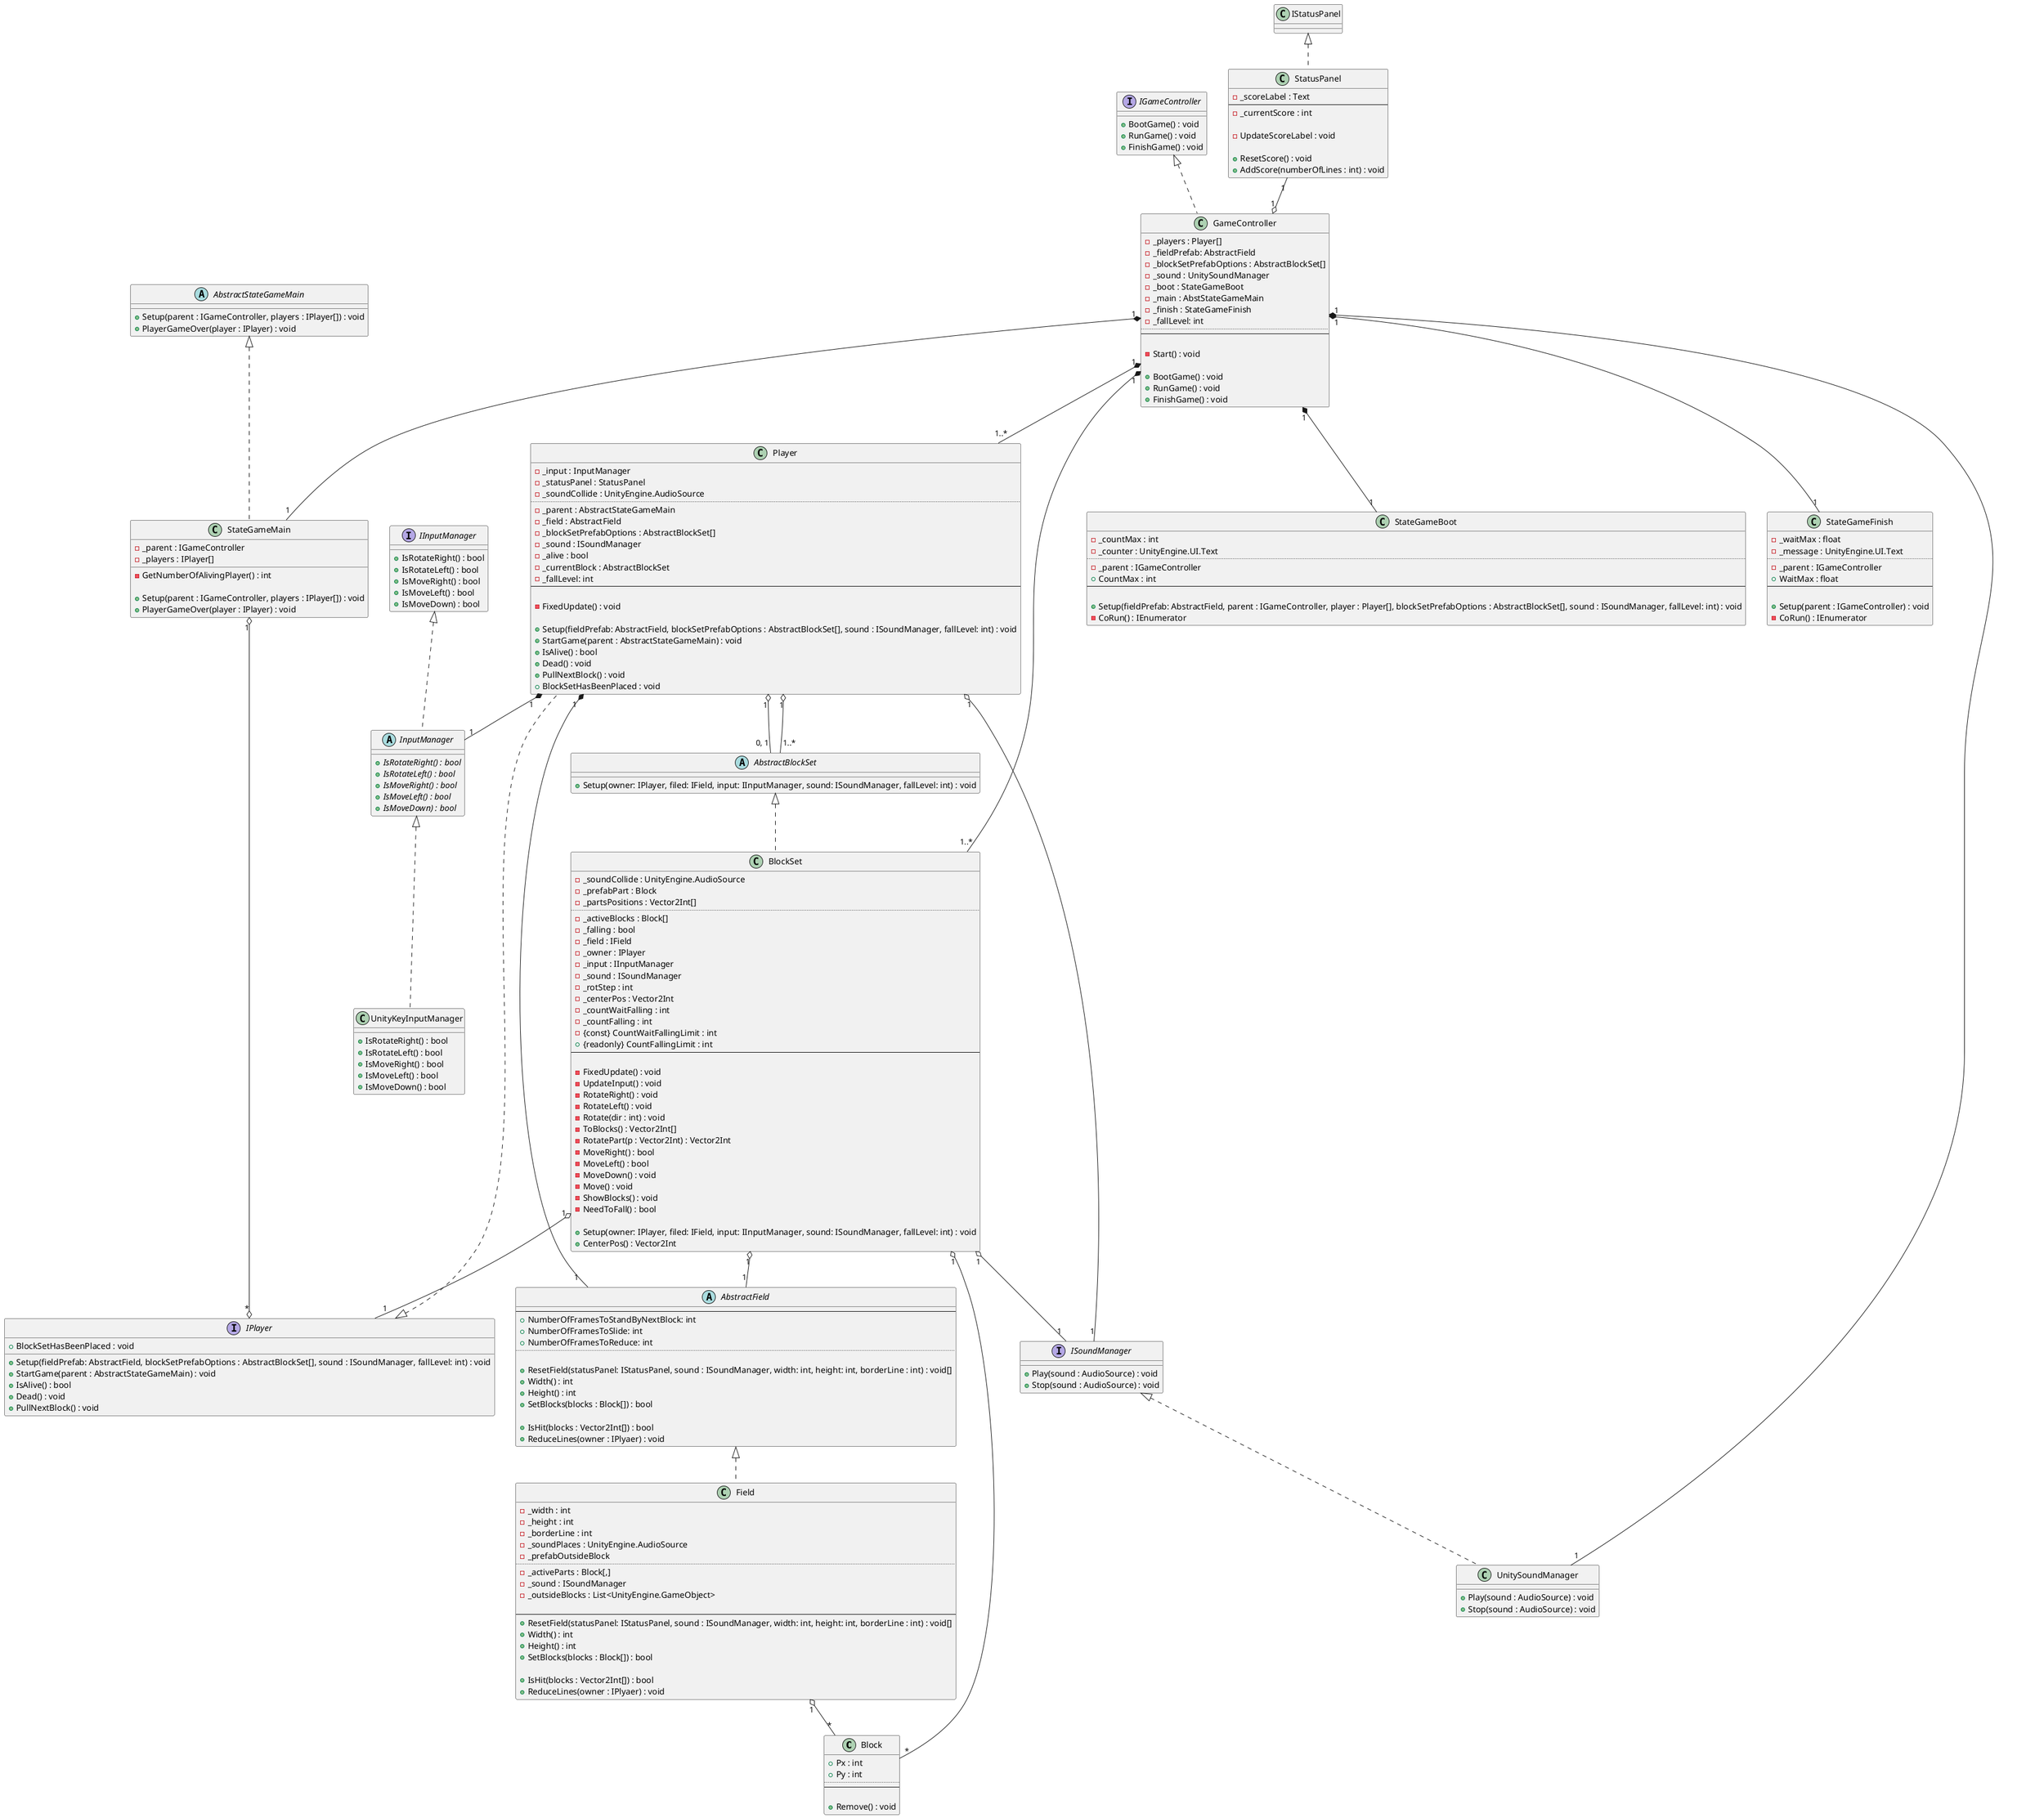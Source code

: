 @startuml

class Block
{
    + Px : int
    + Py : int
    ..
    --

    + Remove() : void
}

' フィールドの状態を管理する
abstract class AbstractField
{
    --
    + NumberOfFramesToStandByNextBlock: int
    + NumberOfFramesToSlide: int
    + NumberOfFramesToReduce: int
    ..

    + ResetField(statusPanel: IStatusPanel, sound : ISoundManager, width: int, height: int, borderLine : int) : void[]
    + Width() : int
    + Height() : int
    ' @return ブロックが積みあがってしまったらtrue, そうでなければfalse を返す
    + SetBlocks(blocks : Block[]) : bool

    + IsHit(blocks : Vector2Int[]) : bool
    + ReduceLines(owner : IPlyaer) : void
}

class Field
{
    - _width : int
    - _height : int
    - _borderLine : int
    - _soundPlaces : UnityEngine.AudioSource
    - _prefabOutsideBlock
    ..
    - _activeParts : Block[,]
    - _sound : ISoundManager
    - _outsideBlocks : List<UnityEngine.GameObject>

    --
    + ResetField(statusPanel: IStatusPanel, sound : ISoundManager, width: int, height: int, borderLine : int) : void[]
    + Width() : int
    + Height() : int
    ' @return ブロックが積みあがってしまったらtrue, そうでなければfalse を返す
    + SetBlocks(blocks : Block[]) : bool

    + IsHit(blocks : Vector2Int[]) : bool
    + ReduceLines(owner : IPlyaer) : void
}

interface IGameController
{
    + BootGame() : void
    + RunGame() : void
    + FinishGame() : void
}

' ゲームの進行を管理する
class GameController
{
    - _players : Player[]
    - _fieldPrefab: AbstractField
    - _blockSetPrefabOptions : AbstractBlockSet[]
    - _sound : UnitySoundManager
    - _boot : StateGameBoot
    - _main : AbstStateGameMain
    - _finish : StateGameFinish
    - _fallLevel: int
    ..
    --

    - Start() : void

    + BootGame() : void
    + RunGame() : void
    + FinishGame() : void
}

interface IPlayer
{
    + Setup(fieldPrefab: AbstractField, blockSetPrefabOptions : AbstractBlockSet[], sound : ISoundManager, fallLevel: int) : void
    + StartGame(parent : AbstractStateGameMain) : void
    + IsAlive() : bool
    + Dead() : void
    + PullNextBlock() : void
    + BlockSetHasBeenPlaced : void
}


class Player
{
    - _input : InputManager
    - _statusPanel : StatusPanel
    - _soundCollide : UnityEngine.AudioSource
    ..
    - _parent : AbstractStateGameMain
    - _field : AbstractField
    - _blockSetPrefabOptions : AbstractBlockSet[]
    - _sound : ISoundManager
    - _alive : bool
    - _currentBlock : AbstractBlockSet
    - _fallLevel: int
    --

    - FixedUpdate() : void

    + Setup(fieldPrefab: AbstractField, blockSetPrefabOptions : AbstractBlockSet[], sound : ISoundManager, fallLevel: int) : void
    + StartGame(parent : AbstractStateGameMain) : void
    + IsAlive() : bool
    + Dead() : void
    + PullNextBlock() : void
    + BlockSetHasBeenPlaced : void
}

class StateGameBoot
{
    - _countMax : int
    - _counter : UnityEngine.UI.Text
    ..
    - _parent : IGameController
    + CountMax : int
    --

    + Setup(fieldPrefab: AbstractField, parent : IGameController, player : Player[], blockSetPrefabOptions : AbstractBlockSet[], sound : ISoundManager, fallLevel: int) : void
    - CoRun() : IEnumerator
}

abstract class AbstractStateGameMain
{
    + Setup(parent : IGameController, players : IPlayer[]) : void
    + PlayerGameOver(player : IPlayer) : void
}

class StateGameMain
{
    - _parent : IGameController
    - _players : IPlayer[]

    - GetNumberOfAlivingPlayer() : int

    + Setup(parent : IGameController, players : IPlayer[]) : void
    + PlayerGameOver(player : IPlayer) : void
}

class StateGameFinish
{
    - _waitMax : float
    - _message : UnityEngine.UI.Text
    ..
    - _parent : IGameController
    + WaitMax : float
    --

    + Setup(parent : IGameController) : void
    - CoRun() : IEnumerator
}

interface IInputManager
{
    + IsRotateRight() : bool
    + IsRotateLeft() : bool
    + IsMoveRight() : bool
    + IsMoveLeft() : bool
    + IsMoveDown) : bool
}

abstract class InputManager
{
    + {abstract} IsRotateRight() : bool
    + {abstract} IsRotateLeft() : bool
    + {abstract} IsMoveRight() : bool
    + {abstract} IsMoveLeft() : bool
    + {abstract} IsMoveDown) : bool
}

class UnityKeyInputManager
{
    + IsRotateRight() : bool
    + IsRotateLeft() : bool
    + IsMoveRight() : bool
    + IsMoveLeft() : bool
    + IsMoveDown() : bool
}

abstract class AbstractBlockSet
{
    + Setup(owner: IPlayer, filed: IField, input: IInputManager, sound: ISoundManager, fallLevel: int) : void
}

' ブロックの状態を管理する
class BlockSet
{
    - _soundCollide : UnityEngine.AudioSource
    - _prefabPart : Block
    - _partsPositions : Vector2Int[]
    ..
    - _activeBlocks : Block[]
    - _falling : bool
    - _field : IField
    - _owner : IPlayer
    - _input : IInputManager
    - _sound : ISoundManager
    - _rotStep : int
    - _centerPos : Vector2Int
    - _countWaitFalling : int
    - _countFalling : int
    - {const} CountWaitFallingLimit : int
    + {readonly} CountFallingLimit : int
    --

    - FixedUpdate() : void
    - UpdateInput() : void
    - RotateRight() : void
    - RotateLeft() : void
    - Rotate(dir : int) : void
    - ToBlocks() : Vector2Int[]
    - RotatePart(p : Vector2Int) : Vector2Int
    ' @return 移動できる場合はtrue, 何かにぶつかって移動できない場合はfalse
    - MoveRight() : bool
    ' @return 移動できる場合はtrue, 何かにぶつかって移動できない場合はfalse
    - MoveLeft() : bool
    - MoveDown() : void
    - Move() : void
    - ShowBlocks() : void
    - NeedToFall() : bool

    + Setup(owner: IPlayer, filed: IField, input: IInputManager, sound: ISoundManager, fallLevel: int) : void
    + CenterPos() : Vector2Int
}

interface ISoundManager
{
    + Play(sound : AudioSource) : void
    + Stop(sound : AudioSource) : void
}

class UnitySoundManager
{
    + Play(sound : AudioSource) : void
    + Stop(sound : AudioSource) : void
}

class StatusPanel
{
    - _scoreLabel : Text
    --
    - _currentScore : int
 
    - UpdateScoreLabel : void

    + ResetScore() : void
    + AddScore(numberOfLines : int) : void
}

Player "1" *-- "1" AbstractField
Player "1" o-- "0, 1" AbstractBlockSet
Player "1" o-- "1..*" AbstractBlockSet
Player "1" *-- "1" InputManager
Player "1" o-- "1" ISoundManager

GameController "1" *-- "1..*" Player
GameController "1" *-- "1..*" BlockSet
GameController "1" *-- "1" StateGameBoot
GameController "1" *-- "1" StateGameMain
GameController "1" *-- "1" StateGameFinish
GameController "1" *-- "1" UnitySoundManager

StateGameMain "1" o--o "*" IPlayer

StatusPanel "1" --o "1" GameController

IInputManager <|.. InputManager
InputManager <|.. UnityKeyInputManager
ISoundManager <|.. UnitySoundManager
IGameController <|.. GameController
AbstractBlockSet <|.. BlockSet
AbstractField <|.. Field
AbstractStateGameMain <|.. StateGameMain
IPlayer <|.. Player
IStatusPanel <|.. StatusPanel

Field "1" o-- "*" Block
BlockSet "1" o-- "*" Block
BlockSet "1" o-- "1" ISoundManager
BlockSet "1" o-- "1" IPlayer
BlockSet "1" o-- "1" AbstractField

@enduml